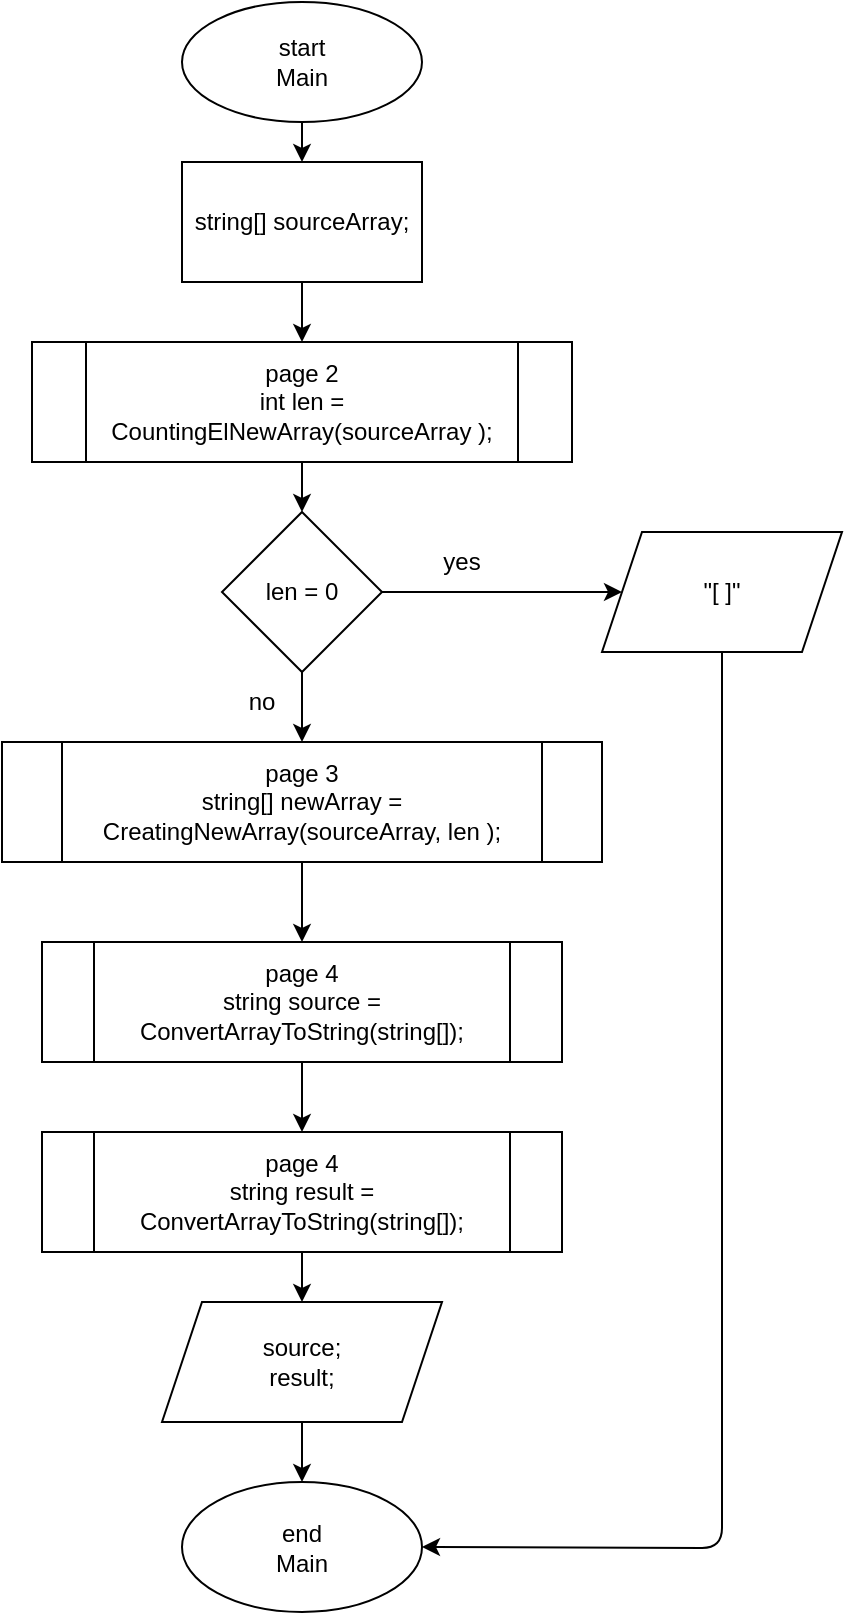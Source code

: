 <mxfile>
    <diagram id="4ydMt_XgliNat3Zhrf8h" name="Страница 1">
        <mxGraphModel dx="621" dy="270" grid="1" gridSize="10" guides="1" tooltips="1" connect="1" arrows="1" fold="1" page="1" pageScale="1" pageWidth="827" pageHeight="1169" math="0" shadow="0">
            <root>
                <mxCell id="0"/>
                <mxCell id="1" parent="0"/>
                <mxCell id="4" style="edgeStyle=none;html=1;entryX=0.5;entryY=0;entryDx=0;entryDy=0;" parent="1" source="2" target="3" edge="1">
                    <mxGeometry relative="1" as="geometry"/>
                </mxCell>
                <mxCell id="2" value="start&lt;br&gt;Main" style="ellipse;whiteSpace=wrap;html=1;" parent="1" vertex="1">
                    <mxGeometry x="200" y="20" width="120" height="60" as="geometry"/>
                </mxCell>
                <mxCell id="6" style="edgeStyle=none;html=1;exitX=0.5;exitY=1;exitDx=0;exitDy=0;entryX=0.5;entryY=0;entryDx=0;entryDy=0;" parent="1" source="3" target="5" edge="1">
                    <mxGeometry relative="1" as="geometry"/>
                </mxCell>
                <mxCell id="3" value="string[] sourceArray;" style="rounded=0;whiteSpace=wrap;html=1;" parent="1" vertex="1">
                    <mxGeometry x="200" y="100" width="120" height="60" as="geometry"/>
                </mxCell>
                <mxCell id="BYRo2VAIyVkMWul1Wf0r-30" style="edgeStyle=none;html=1;entryX=0.5;entryY=0;entryDx=0;entryDy=0;" parent="1" source="5" target="RS9bMoh1LrC7Tp2HjfxZ-30" edge="1">
                    <mxGeometry relative="1" as="geometry"/>
                </mxCell>
                <mxCell id="5" value="page 2&lt;br&gt;int len = CountingElNewArray(sourceArray );" style="shape=process;whiteSpace=wrap;html=1;backgroundOutline=1;" parent="1" vertex="1">
                    <mxGeometry x="125" y="190" width="270" height="60" as="geometry"/>
                </mxCell>
                <mxCell id="BYRo2VAIyVkMWul1Wf0r-32" style="edgeStyle=none;html=1;entryX=0.5;entryY=0;entryDx=0;entryDy=0;" parent="1" source="7" target="26" edge="1">
                    <mxGeometry relative="1" as="geometry"/>
                </mxCell>
                <mxCell id="7" value="page 3&lt;br&gt;string[] newArray = CreatingNewArray(sourceArray, len );" style="shape=process;whiteSpace=wrap;html=1;backgroundOutline=1;" parent="1" vertex="1">
                    <mxGeometry x="110" y="390" width="300" height="60" as="geometry"/>
                </mxCell>
                <mxCell id="BYRo2VAIyVkMWul1Wf0r-35" style="edgeStyle=none;html=1;exitX=0.5;exitY=1;exitDx=0;exitDy=0;entryX=0.5;entryY=0;entryDx=0;entryDy=0;" parent="1" source="9" target="11" edge="1">
                    <mxGeometry relative="1" as="geometry"/>
                </mxCell>
                <mxCell id="9" value="source;&lt;br&gt;result;" style="shape=parallelogram;perimeter=parallelogramPerimeter;whiteSpace=wrap;html=1;fixedSize=1;" parent="1" vertex="1">
                    <mxGeometry x="190" y="670" width="140" height="60" as="geometry"/>
                </mxCell>
                <mxCell id="11" value="end&lt;br&gt;Main" style="ellipse;whiteSpace=wrap;html=1;" parent="1" vertex="1">
                    <mxGeometry x="200" y="760" width="120" height="65" as="geometry"/>
                </mxCell>
                <mxCell id="BYRo2VAIyVkMWul1Wf0r-33" style="edgeStyle=none;html=1;entryX=0.5;entryY=0;entryDx=0;entryDy=0;" parent="1" source="26" target="BYRo2VAIyVkMWul1Wf0r-31" edge="1">
                    <mxGeometry relative="1" as="geometry"/>
                </mxCell>
                <mxCell id="26" value="page 4&lt;br&gt;string source = ConvertArrayToString(string[]);" style="shape=process;whiteSpace=wrap;html=1;backgroundOutline=1;" parent="1" vertex="1">
                    <mxGeometry x="130" y="490" width="260" height="60" as="geometry"/>
                </mxCell>
                <mxCell id="RS9bMoh1LrC7Tp2HjfxZ-33" style="edgeStyle=none;html=1;exitX=1;exitY=0.5;exitDx=0;exitDy=0;entryX=0;entryY=0.5;entryDx=0;entryDy=0;" parent="1" source="RS9bMoh1LrC7Tp2HjfxZ-30" target="RS9bMoh1LrC7Tp2HjfxZ-31" edge="1">
                    <mxGeometry relative="1" as="geometry"/>
                </mxCell>
                <mxCell id="RS9bMoh1LrC7Tp2HjfxZ-34" style="edgeStyle=none;html=1;entryX=0.5;entryY=0;entryDx=0;entryDy=0;" parent="1" source="RS9bMoh1LrC7Tp2HjfxZ-30" target="7" edge="1">
                    <mxGeometry relative="1" as="geometry"/>
                </mxCell>
                <mxCell id="RS9bMoh1LrC7Tp2HjfxZ-30" value="len = 0" style="rhombus;whiteSpace=wrap;html=1;" parent="1" vertex="1">
                    <mxGeometry x="220" y="275" width="80" height="80" as="geometry"/>
                </mxCell>
                <mxCell id="BYRo2VAIyVkMWul1Wf0r-36" style="edgeStyle=none;html=1;entryX=1;entryY=0.5;entryDx=0;entryDy=0;" parent="1" source="RS9bMoh1LrC7Tp2HjfxZ-31" target="11" edge="1">
                    <mxGeometry relative="1" as="geometry">
                        <Array as="points">
                            <mxPoint x="470" y="610"/>
                            <mxPoint x="470" y="793"/>
                        </Array>
                    </mxGeometry>
                </mxCell>
                <mxCell id="RS9bMoh1LrC7Tp2HjfxZ-31" value="&quot;[ ]&quot;" style="shape=parallelogram;perimeter=parallelogramPerimeter;whiteSpace=wrap;html=1;fixedSize=1;" parent="1" vertex="1">
                    <mxGeometry x="410" y="285" width="120" height="60" as="geometry"/>
                </mxCell>
                <mxCell id="RS9bMoh1LrC7Tp2HjfxZ-35" value="yes" style="text;html=1;strokeColor=none;fillColor=none;align=center;verticalAlign=middle;whiteSpace=wrap;rounded=0;" parent="1" vertex="1">
                    <mxGeometry x="310" y="285" width="60" height="30" as="geometry"/>
                </mxCell>
                <mxCell id="RS9bMoh1LrC7Tp2HjfxZ-36" value="no" style="text;html=1;strokeColor=none;fillColor=none;align=center;verticalAlign=middle;whiteSpace=wrap;rounded=0;" parent="1" vertex="1">
                    <mxGeometry x="210" y="355" width="60" height="30" as="geometry"/>
                </mxCell>
                <mxCell id="BYRo2VAIyVkMWul1Wf0r-34" style="edgeStyle=none;html=1;entryX=0.5;entryY=0;entryDx=0;entryDy=0;" parent="1" source="BYRo2VAIyVkMWul1Wf0r-31" target="9" edge="1">
                    <mxGeometry relative="1" as="geometry"/>
                </mxCell>
                <mxCell id="BYRo2VAIyVkMWul1Wf0r-31" value="page 4&lt;br&gt;string result = ConvertArrayToString(string[]);" style="shape=process;whiteSpace=wrap;html=1;backgroundOutline=1;" parent="1" vertex="1">
                    <mxGeometry x="130" y="585" width="260" height="60" as="geometry"/>
                </mxCell>
            </root>
        </mxGraphModel>
    </diagram>
    <diagram id="rGmjFHyffovGKF7JwBXO" name="Страница 2">
        <mxGraphModel dx="621" dy="270" grid="1" gridSize="10" guides="1" tooltips="1" connect="1" arrows="1" fold="1" page="1" pageScale="1" pageWidth="827" pageHeight="1169" math="0" shadow="0">
            <root>
                <mxCell id="apBQH6PxCTzwCEd1M8bN-0"/>
                <mxCell id="apBQH6PxCTzwCEd1M8bN-1" parent="apBQH6PxCTzwCEd1M8bN-0"/>
                <mxCell id="apBQH6PxCTzwCEd1M8bN-4" style="edgeStyle=none;html=1;entryX=0.5;entryY=0;entryDx=0;entryDy=0;" parent="apBQH6PxCTzwCEd1M8bN-1" target="apBQH6PxCTzwCEd1M8bN-3" edge="1">
                    <mxGeometry relative="1" as="geometry">
                        <mxPoint x="300" y="180" as="sourcePoint"/>
                    </mxGeometry>
                </mxCell>
                <mxCell id="apBQH6PxCTzwCEd1M8bN-2" value="start&lt;br&gt;CountingElNewArray(array)" style="ellipse;whiteSpace=wrap;html=1;" parent="apBQH6PxCTzwCEd1M8bN-1" vertex="1">
                    <mxGeometry x="210" y="100" width="180" height="80" as="geometry"/>
                </mxCell>
                <mxCell id="apBQH6PxCTzwCEd1M8bN-6" style="edgeStyle=none;html=1;entryX=0.5;entryY=0;entryDx=0;entryDy=0;" parent="apBQH6PxCTzwCEd1M8bN-1" source="apBQH6PxCTzwCEd1M8bN-3" target="apBQH6PxCTzwCEd1M8bN-5" edge="1">
                    <mxGeometry relative="1" as="geometry"/>
                </mxCell>
                <mxCell id="apBQH6PxCTzwCEd1M8bN-3" value="int count = 0;&lt;br&gt;int len = array.Length;" style="rounded=0;whiteSpace=wrap;html=1;" parent="apBQH6PxCTzwCEd1M8bN-1" vertex="1">
                    <mxGeometry x="215" y="220" width="170" height="60" as="geometry"/>
                </mxCell>
                <mxCell id="apBQH6PxCTzwCEd1M8bN-9" style="edgeStyle=none;html=1;entryX=0.5;entryY=0;entryDx=0;entryDy=0;" parent="apBQH6PxCTzwCEd1M8bN-1" source="apBQH6PxCTzwCEd1M8bN-5" target="apBQH6PxCTzwCEd1M8bN-8" edge="1">
                    <mxGeometry relative="1" as="geometry"/>
                </mxCell>
                <mxCell id="apBQH6PxCTzwCEd1M8bN-16" style="edgeStyle=none;html=1;entryX=0;entryY=0.5;entryDx=0;entryDy=0;" parent="apBQH6PxCTzwCEd1M8bN-1" source="apBQH6PxCTzwCEd1M8bN-5" target="apBQH6PxCTzwCEd1M8bN-15" edge="1">
                    <mxGeometry relative="1" as="geometry"/>
                </mxCell>
                <mxCell id="apBQH6PxCTzwCEd1M8bN-5" value="int i =0; i &amp;lt; len; i++" style="shape=hexagon;perimeter=hexagonPerimeter2;whiteSpace=wrap;html=1;fixedSize=1;" parent="apBQH6PxCTzwCEd1M8bN-1" vertex="1">
                    <mxGeometry x="225" y="310" width="150" height="60" as="geometry"/>
                </mxCell>
                <mxCell id="apBQH6PxCTzwCEd1M8bN-12" style="edgeStyle=none;html=1;entryX=0;entryY=0.5;entryDx=0;entryDy=0;" parent="apBQH6PxCTzwCEd1M8bN-1" source="apBQH6PxCTzwCEd1M8bN-7" target="apBQH6PxCTzwCEd1M8bN-5" edge="1">
                    <mxGeometry relative="1" as="geometry">
                        <Array as="points">
                            <mxPoint x="140" y="540"/>
                            <mxPoint x="140" y="340"/>
                        </Array>
                    </mxGeometry>
                </mxCell>
                <mxCell id="apBQH6PxCTzwCEd1M8bN-7" value="count++;" style="rounded=0;whiteSpace=wrap;html=1;" parent="apBQH6PxCTzwCEd1M8bN-1" vertex="1">
                    <mxGeometry x="354" y="510" width="120" height="60" as="geometry"/>
                </mxCell>
                <mxCell id="apBQH6PxCTzwCEd1M8bN-10" style="edgeStyle=none;html=1;entryX=0.5;entryY=0;entryDx=0;entryDy=0;exitX=1;exitY=0.5;exitDx=0;exitDy=0;" parent="apBQH6PxCTzwCEd1M8bN-1" source="apBQH6PxCTzwCEd1M8bN-8" target="apBQH6PxCTzwCEd1M8bN-7" edge="1">
                    <mxGeometry relative="1" as="geometry">
                        <Array as="points">
                            <mxPoint x="414" y="440"/>
                        </Array>
                    </mxGeometry>
                </mxCell>
                <mxCell id="IiDibbY9Dg3kAJgLQVv7-0" style="edgeStyle=none;html=1;entryX=0;entryY=0.5;entryDx=0;entryDy=0;" edge="1" parent="apBQH6PxCTzwCEd1M8bN-1" source="apBQH6PxCTzwCEd1M8bN-8" target="apBQH6PxCTzwCEd1M8bN-5">
                    <mxGeometry relative="1" as="geometry">
                        <Array as="points">
                            <mxPoint x="140" y="440"/>
                            <mxPoint x="140" y="340"/>
                        </Array>
                    </mxGeometry>
                </mxCell>
                <mxCell id="apBQH6PxCTzwCEd1M8bN-8" value="array[i].Length &amp;lt; 4" style="rhombus;whiteSpace=wrap;html=1;" parent="apBQH6PxCTzwCEd1M8bN-1" vertex="1">
                    <mxGeometry x="230" y="400" width="140" height="80" as="geometry"/>
                </mxCell>
                <mxCell id="apBQH6PxCTzwCEd1M8bN-11" value="yes" style="text;html=1;strokeColor=none;fillColor=none;align=center;verticalAlign=middle;whiteSpace=wrap;rounded=0;" parent="apBQH6PxCTzwCEd1M8bN-1" vertex="1">
                    <mxGeometry x="370" y="390" width="60" height="30" as="geometry"/>
                </mxCell>
                <mxCell id="apBQH6PxCTzwCEd1M8bN-14" value="no" style="text;html=1;strokeColor=none;fillColor=none;align=center;verticalAlign=middle;whiteSpace=wrap;rounded=0;" parent="apBQH6PxCTzwCEd1M8bN-1" vertex="1">
                    <mxGeometry x="160" y="390" width="60" height="30" as="geometry"/>
                </mxCell>
                <mxCell id="apBQH6PxCTzwCEd1M8bN-15" value="return count;&lt;br&gt;end" style="ellipse;whiteSpace=wrap;html=1;" parent="apBQH6PxCTzwCEd1M8bN-1" vertex="1">
                    <mxGeometry x="440" y="305" width="120" height="70" as="geometry"/>
                </mxCell>
            </root>
        </mxGraphModel>
    </diagram>
    <diagram id="V0iaYPWZGyH8E0dni9hx" name="Страница 3">
        <mxGraphModel dx="621" dy="270" grid="1" gridSize="10" guides="1" tooltips="1" connect="1" arrows="1" fold="1" page="1" pageScale="1" pageWidth="827" pageHeight="1169" math="0" shadow="0">
            <root>
                <mxCell id="HWUan3irROePAESGDkaX-0"/>
                <mxCell id="HWUan3irROePAESGDkaX-1" parent="HWUan3irROePAESGDkaX-0"/>
                <mxCell id="ZBrJd49jyaAi8E4QLsK7-2" style="edgeStyle=none;html=1;entryX=0.5;entryY=0;entryDx=0;entryDy=0;" parent="HWUan3irROePAESGDkaX-1" source="ZBrJd49jyaAi8E4QLsK7-0" target="ZBrJd49jyaAi8E4QLsK7-1" edge="1">
                    <mxGeometry relative="1" as="geometry"/>
                </mxCell>
                <mxCell id="ZBrJd49jyaAi8E4QLsK7-0" value="start&lt;br&gt;CreatingNewArray(array, len)" style="ellipse;whiteSpace=wrap;html=1;" parent="HWUan3irROePAESGDkaX-1" vertex="1">
                    <mxGeometry x="210" y="80" width="190" height="100" as="geometry"/>
                </mxCell>
                <mxCell id="ZBrJd49jyaAi8E4QLsK7-4" style="edgeStyle=none;html=1;entryX=0.5;entryY=0;entryDx=0;entryDy=0;" parent="HWUan3irROePAESGDkaX-1" source="ZBrJd49jyaAi8E4QLsK7-1" target="ZBrJd49jyaAi8E4QLsK7-3" edge="1">
                    <mxGeometry relative="1" as="geometry"/>
                </mxCell>
                <mxCell id="ZBrJd49jyaAi8E4QLsK7-1" value="string result[len];&lt;br&gt;int arrayLen = array.Length;&lt;br&gt;int j = 0;" style="rounded=0;whiteSpace=wrap;html=1;" parent="HWUan3irROePAESGDkaX-1" vertex="1">
                    <mxGeometry x="222.5" y="220" width="165" height="60" as="geometry"/>
                </mxCell>
                <mxCell id="ZBrJd49jyaAi8E4QLsK7-6" style="edgeStyle=none;html=1;entryX=0.5;entryY=0;entryDx=0;entryDy=0;" parent="HWUan3irROePAESGDkaX-1" source="ZBrJd49jyaAi8E4QLsK7-3" target="ZBrJd49jyaAi8E4QLsK7-5" edge="1">
                    <mxGeometry relative="1" as="geometry"/>
                </mxCell>
                <mxCell id="ZBrJd49jyaAi8E4QLsK7-13" style="edgeStyle=none;html=1;entryX=0;entryY=0.5;entryDx=0;entryDy=0;" parent="HWUan3irROePAESGDkaX-1" source="ZBrJd49jyaAi8E4QLsK7-3" target="ZBrJd49jyaAi8E4QLsK7-12" edge="1">
                    <mxGeometry relative="1" as="geometry"/>
                </mxCell>
                <mxCell id="ZBrJd49jyaAi8E4QLsK7-3" value="int i = 0; i &amp;lt; arrayLen; i++" style="shape=hexagon;perimeter=hexagonPerimeter2;whiteSpace=wrap;html=1;fixedSize=1;" parent="HWUan3irROePAESGDkaX-1" vertex="1">
                    <mxGeometry x="222.5" y="320" width="165" height="60" as="geometry"/>
                </mxCell>
                <mxCell id="ZBrJd49jyaAi8E4QLsK7-8" style="edgeStyle=none;html=1;exitX=1;exitY=0.5;exitDx=0;exitDy=0;entryX=0.5;entryY=0;entryDx=0;entryDy=0;" parent="HWUan3irROePAESGDkaX-1" source="ZBrJd49jyaAi8E4QLsK7-5" target="ZBrJd49jyaAi8E4QLsK7-7" edge="1">
                    <mxGeometry relative="1" as="geometry">
                        <Array as="points">
                            <mxPoint x="400" y="450"/>
                        </Array>
                    </mxGeometry>
                </mxCell>
                <mxCell id="ZBrJd49jyaAi8E4QLsK7-11" style="edgeStyle=none;html=1;exitX=0;exitY=0.5;exitDx=0;exitDy=0;entryX=0;entryY=0.5;entryDx=0;entryDy=0;" parent="HWUan3irROePAESGDkaX-1" source="ZBrJd49jyaAi8E4QLsK7-5" target="ZBrJd49jyaAi8E4QLsK7-3" edge="1">
                    <mxGeometry relative="1" as="geometry">
                        <Array as="points">
                            <mxPoint x="160" y="450"/>
                            <mxPoint x="160" y="350"/>
                        </Array>
                    </mxGeometry>
                </mxCell>
                <mxCell id="ZBrJd49jyaAi8E4QLsK7-5" value="array[i] &amp;lt; 4" style="rhombus;whiteSpace=wrap;html=1;" parent="HWUan3irROePAESGDkaX-1" vertex="1">
                    <mxGeometry x="257.5" y="410" width="95" height="80" as="geometry"/>
                </mxCell>
                <mxCell id="ZBrJd49jyaAi8E4QLsK7-10" style="edgeStyle=none;html=1;entryX=0;entryY=0.5;entryDx=0;entryDy=0;" parent="HWUan3irROePAESGDkaX-1" source="ZBrJd49jyaAi8E4QLsK7-7" target="ZBrJd49jyaAi8E4QLsK7-3" edge="1">
                    <mxGeometry relative="1" as="geometry">
                        <Array as="points">
                            <mxPoint x="160" y="540"/>
                            <mxPoint x="160" y="350"/>
                        </Array>
                    </mxGeometry>
                </mxCell>
                <mxCell id="ZBrJd49jyaAi8E4QLsK7-7" value="result[j] = array[i];&lt;br&gt;j++;" style="rounded=0;whiteSpace=wrap;html=1;" parent="HWUan3irROePAESGDkaX-1" vertex="1">
                    <mxGeometry x="340" y="510" width="120" height="60" as="geometry"/>
                </mxCell>
                <mxCell id="ZBrJd49jyaAi8E4QLsK7-9" value="yes" style="text;html=1;strokeColor=none;fillColor=none;align=center;verticalAlign=middle;whiteSpace=wrap;rounded=0;" parent="HWUan3irROePAESGDkaX-1" vertex="1">
                    <mxGeometry x="354" y="410" width="60" height="30" as="geometry"/>
                </mxCell>
                <mxCell id="ZBrJd49jyaAi8E4QLsK7-12" value="return result;&lt;br&gt;end" style="ellipse;whiteSpace=wrap;html=1;" parent="HWUan3irROePAESGDkaX-1" vertex="1">
                    <mxGeometry x="480" y="310" width="120" height="80" as="geometry"/>
                </mxCell>
            </root>
        </mxGraphModel>
    </diagram>
    <diagram id="V6SOBKb9fF4fGv12ubwB" name="Страница 4">
        <mxGraphModel dx="621" dy="270" grid="1" gridSize="10" guides="1" tooltips="1" connect="1" arrows="1" fold="1" page="1" pageScale="1" pageWidth="827" pageHeight="1169" math="0" shadow="0">
            <root>
                <mxCell id="5YykTf1oAhr5qZkqxYuJ-0"/>
                <mxCell id="5YykTf1oAhr5qZkqxYuJ-1" parent="5YykTf1oAhr5qZkqxYuJ-0"/>
                <mxCell id="5YykTf1oAhr5qZkqxYuJ-10" style="edgeStyle=none;html=1;exitX=0.5;exitY=1;exitDx=0;exitDy=0;entryX=0.5;entryY=0;entryDx=0;entryDy=0;" parent="5YykTf1oAhr5qZkqxYuJ-1" source="5YykTf1oAhr5qZkqxYuJ-2" target="5YykTf1oAhr5qZkqxYuJ-3" edge="1">
                    <mxGeometry relative="1" as="geometry"/>
                </mxCell>
                <mxCell id="5YykTf1oAhr5qZkqxYuJ-2" value="start&lt;br&gt;ConvertArrayToString(array)" style="ellipse;whiteSpace=wrap;html=1;" parent="5YykTf1oAhr5qZkqxYuJ-1" vertex="1">
                    <mxGeometry x="170" y="80" width="180" height="80" as="geometry"/>
                </mxCell>
                <mxCell id="5YykTf1oAhr5qZkqxYuJ-14" style="edgeStyle=none;html=1;entryX=0.5;entryY=0;entryDx=0;entryDy=0;" parent="5YykTf1oAhr5qZkqxYuJ-1" source="5YykTf1oAhr5qZkqxYuJ-3" target="5YykTf1oAhr5qZkqxYuJ-4" edge="1">
                    <mxGeometry relative="1" as="geometry"/>
                </mxCell>
                <mxCell id="5YykTf1oAhr5qZkqxYuJ-3" value="int len = array.Length;&lt;br&gt;string str = &quot;[ &quot;;" style="rounded=0;whiteSpace=wrap;html=1;" parent="5YykTf1oAhr5qZkqxYuJ-1" vertex="1">
                    <mxGeometry x="187" y="190" width="146" height="60" as="geometry"/>
                </mxCell>
                <mxCell id="5YykTf1oAhr5qZkqxYuJ-15" style="edgeStyle=none;html=1;entryX=0.5;entryY=0;entryDx=0;entryDy=0;" parent="5YykTf1oAhr5qZkqxYuJ-1" source="5YykTf1oAhr5qZkqxYuJ-4" target="5YykTf1oAhr5qZkqxYuJ-5" edge="1">
                    <mxGeometry relative="1" as="geometry"/>
                </mxCell>
                <mxCell id="5YykTf1oAhr5qZkqxYuJ-22" style="edgeStyle=none;html=1;entryX=0;entryY=0.5;entryDx=0;entryDy=0;" parent="5YykTf1oAhr5qZkqxYuJ-1" source="5YykTf1oAhr5qZkqxYuJ-4" target="5YykTf1oAhr5qZkqxYuJ-8" edge="1">
                    <mxGeometry relative="1" as="geometry"/>
                </mxCell>
                <mxCell id="5YykTf1oAhr5qZkqxYuJ-4" value="int i = 0; i &amp;lt;len; i++" style="shape=hexagon;perimeter=hexagonPerimeter2;whiteSpace=wrap;html=1;fixedSize=1;" parent="5YykTf1oAhr5qZkqxYuJ-1" vertex="1">
                    <mxGeometry x="190" y="280" width="140" height="60" as="geometry"/>
                </mxCell>
                <mxCell id="5YykTf1oAhr5qZkqxYuJ-16" style="edgeStyle=none;html=1;entryX=0.417;entryY=0;entryDx=0;entryDy=0;entryPerimeter=0;exitX=0;exitY=0.5;exitDx=0;exitDy=0;" parent="5YykTf1oAhr5qZkqxYuJ-1" source="5YykTf1oAhr5qZkqxYuJ-5" target="5YykTf1oAhr5qZkqxYuJ-7" edge="1">
                    <mxGeometry relative="1" as="geometry">
                        <Array as="points">
                            <mxPoint x="140" y="420"/>
                        </Array>
                    </mxGeometry>
                </mxCell>
                <mxCell id="5YykTf1oAhr5qZkqxYuJ-19" style="edgeStyle=none;html=1;entryX=0.5;entryY=0;entryDx=0;entryDy=0;exitX=1;exitY=0.5;exitDx=0;exitDy=0;" parent="5YykTf1oAhr5qZkqxYuJ-1" source="5YykTf1oAhr5qZkqxYuJ-5" target="5YykTf1oAhr5qZkqxYuJ-6" edge="1">
                    <mxGeometry relative="1" as="geometry">
                        <Array as="points">
                            <mxPoint x="360" y="420"/>
                        </Array>
                    </mxGeometry>
                </mxCell>
                <mxCell id="5YykTf1oAhr5qZkqxYuJ-5" value="i &amp;lt; len -1" style="rhombus;whiteSpace=wrap;html=1;" parent="5YykTf1oAhr5qZkqxYuJ-1" vertex="1">
                    <mxGeometry x="220" y="380" width="80" height="80" as="geometry"/>
                </mxCell>
                <mxCell id="5YykTf1oAhr5qZkqxYuJ-18" style="edgeStyle=none;html=1;entryX=0;entryY=0.5;entryDx=0;entryDy=0;" parent="5YykTf1oAhr5qZkqxYuJ-1" source="5YykTf1oAhr5qZkqxYuJ-6" target="5YykTf1oAhr5qZkqxYuJ-4" edge="1">
                    <mxGeometry relative="1" as="geometry">
                        <Array as="points">
                            <mxPoint x="140" y="560"/>
                            <mxPoint x="30" y="560"/>
                            <mxPoint x="30" y="420"/>
                            <mxPoint x="30" y="310"/>
                        </Array>
                    </mxGeometry>
                </mxCell>
                <mxCell id="5YykTf1oAhr5qZkqxYuJ-6" value="str = str + array[i] + &quot;, &quot;;" style="rounded=0;whiteSpace=wrap;html=1;" parent="5YykTf1oAhr5qZkqxYuJ-1" vertex="1">
                    <mxGeometry x="290" y="530" width="140" height="60" as="geometry"/>
                </mxCell>
                <mxCell id="5YykTf1oAhr5qZkqxYuJ-17" style="edgeStyle=none;html=1;entryX=0;entryY=0.5;entryDx=0;entryDy=0;exitX=0.45;exitY=1.017;exitDx=0;exitDy=0;exitPerimeter=0;" parent="5YykTf1oAhr5qZkqxYuJ-1" source="5YykTf1oAhr5qZkqxYuJ-7" target="5YykTf1oAhr5qZkqxYuJ-4" edge="1">
                    <mxGeometry relative="1" as="geometry">
                        <Array as="points">
                            <mxPoint x="144" y="560"/>
                            <mxPoint x="30" y="560"/>
                            <mxPoint x="30" y="310"/>
                        </Array>
                    </mxGeometry>
                </mxCell>
                <mxCell id="5YykTf1oAhr5qZkqxYuJ-7" value="str = str + array[i];" style="rounded=0;whiteSpace=wrap;html=1;" parent="5YykTf1oAhr5qZkqxYuJ-1" vertex="1">
                    <mxGeometry x="90" y="460" width="120" height="60" as="geometry"/>
                </mxCell>
                <mxCell id="5YykTf1oAhr5qZkqxYuJ-23" style="edgeStyle=none;html=1;entryX=0.5;entryY=0;entryDx=0;entryDy=0;" parent="5YykTf1oAhr5qZkqxYuJ-1" source="5YykTf1oAhr5qZkqxYuJ-8" target="5YykTf1oAhr5qZkqxYuJ-9" edge="1">
                    <mxGeometry relative="1" as="geometry"/>
                </mxCell>
                <mxCell id="5YykTf1oAhr5qZkqxYuJ-8" value="str = str + &quot; ]&quot;;" style="rounded=0;whiteSpace=wrap;html=1;" parent="5YykTf1oAhr5qZkqxYuJ-1" vertex="1">
                    <mxGeometry x="440" y="280" width="120" height="60" as="geometry"/>
                </mxCell>
                <mxCell id="5YykTf1oAhr5qZkqxYuJ-9" value="return str;&lt;br&gt;end" style="ellipse;whiteSpace=wrap;html=1;" parent="5YykTf1oAhr5qZkqxYuJ-1" vertex="1">
                    <mxGeometry x="440" y="380" width="120" height="60" as="geometry"/>
                </mxCell>
                <mxCell id="5YykTf1oAhr5qZkqxYuJ-20" value="yes" style="text;html=1;strokeColor=none;fillColor=none;align=center;verticalAlign=middle;whiteSpace=wrap;rounded=0;" parent="5YykTf1oAhr5qZkqxYuJ-1" vertex="1">
                    <mxGeometry x="300" y="380" width="60" height="30" as="geometry"/>
                </mxCell>
                <mxCell id="5YykTf1oAhr5qZkqxYuJ-21" value="no" style="text;html=1;strokeColor=none;fillColor=none;align=center;verticalAlign=middle;whiteSpace=wrap;rounded=0;" parent="5YykTf1oAhr5qZkqxYuJ-1" vertex="1">
                    <mxGeometry x="150" y="380" width="60" height="30" as="geometry"/>
                </mxCell>
            </root>
        </mxGraphModel>
    </diagram>
</mxfile>